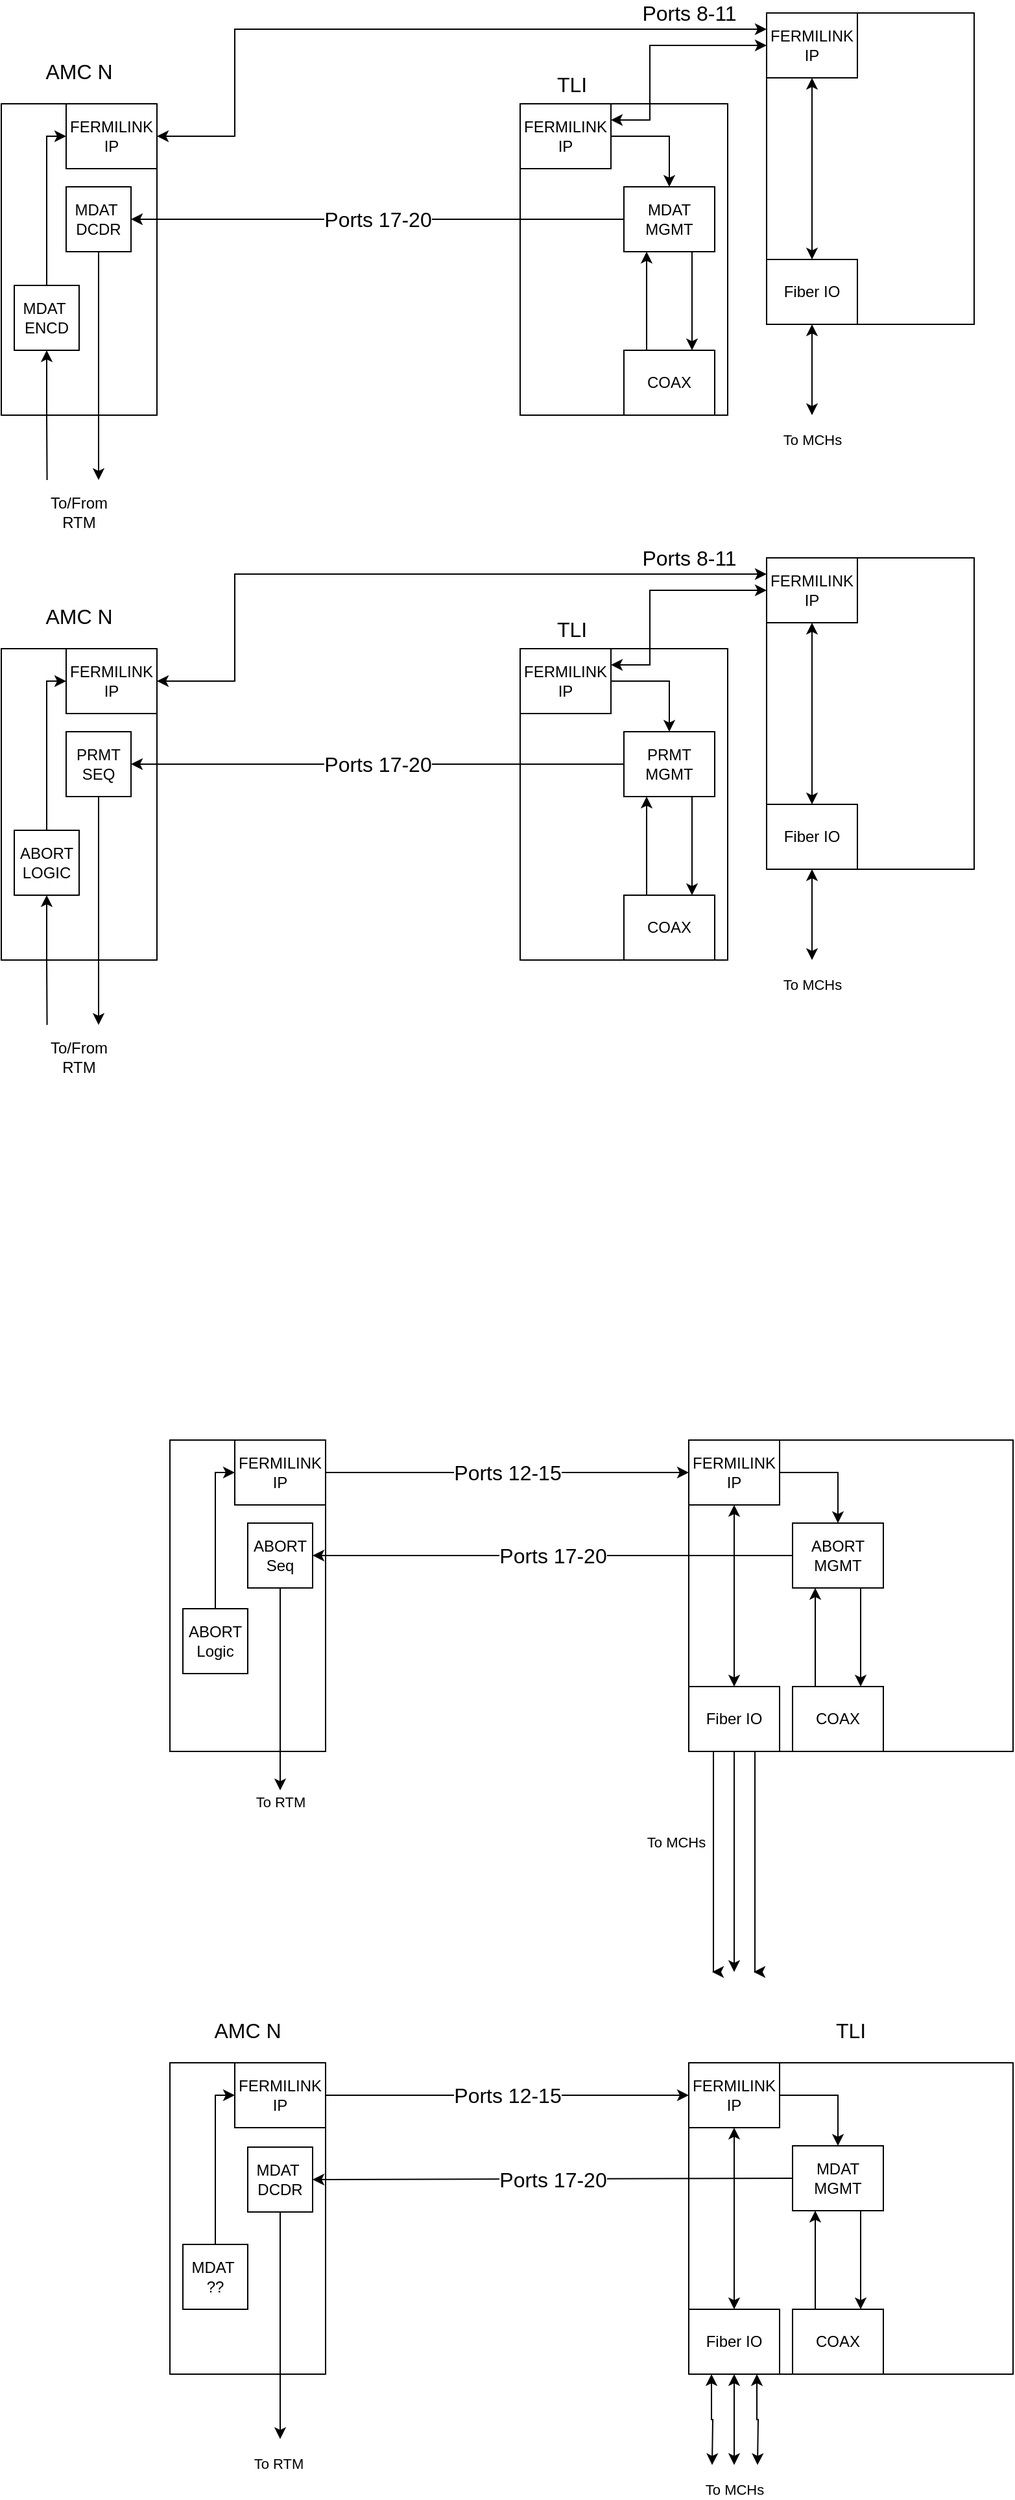 <mxfile version="24.3.0" type="github">
  <diagram name="Page-1" id="oSsnNQ-nRhe0M8qrrfE7">
    <mxGraphModel dx="1728" dy="950" grid="1" gridSize="10" guides="1" tooltips="1" connect="1" arrows="1" fold="1" page="1" pageScale="1" pageWidth="850" pageHeight="1100" math="0" shadow="0">
      <root>
        <mxCell id="0" />
        <mxCell id="1" parent="0" />
        <mxCell id="mtBgp_NIOui3bmMdLLm_-23" value="" style="rounded=0;whiteSpace=wrap;html=1;" vertex="1" parent="1">
          <mxGeometry x="640" y="20" width="160" height="240" as="geometry" />
        </mxCell>
        <mxCell id="NYgW-WvMn-B05hgd34bB-27" value="" style="rounded=0;whiteSpace=wrap;html=1;" parent="1" vertex="1">
          <mxGeometry x="580" y="1600" width="250" height="240" as="geometry" />
        </mxCell>
        <mxCell id="NYgW-WvMn-B05hgd34bB-28" value="" style="rounded=0;whiteSpace=wrap;html=1;" parent="1" vertex="1">
          <mxGeometry x="180" y="1600" width="120" height="240" as="geometry" />
        </mxCell>
        <mxCell id="NYgW-WvMn-B05hgd34bB-32" value="FERMILINK&lt;br&gt;IP" style="rounded=0;whiteSpace=wrap;html=1;" parent="1" vertex="1">
          <mxGeometry x="230" y="1600" width="70" height="50" as="geometry" />
        </mxCell>
        <mxCell id="NYgW-WvMn-B05hgd34bB-33" value="&lt;font style=&quot;font-size: 16px;&quot;&gt;Ports 12-15&lt;/font&gt;" style="endArrow=classic;startArrow=none;html=1;rounded=0;exitX=1;exitY=0.5;exitDx=0;exitDy=0;entryX=0;entryY=0.5;entryDx=0;entryDy=0;startFill=0;" parent="1" source="NYgW-WvMn-B05hgd34bB-32" target="NYgW-WvMn-B05hgd34bB-31" edge="1">
          <mxGeometry width="50" height="50" relative="1" as="geometry">
            <mxPoint x="270" y="1660" as="sourcePoint" />
            <mxPoint x="550" y="1625" as="targetPoint" />
          </mxGeometry>
        </mxCell>
        <mxCell id="NYgW-WvMn-B05hgd34bB-42" value="" style="edgeStyle=orthogonalEdgeStyle;rounded=0;orthogonalLoop=1;jettySize=auto;html=1;" parent="1" source="NYgW-WvMn-B05hgd34bB-31" target="NYgW-WvMn-B05hgd34bB-41" edge="1">
          <mxGeometry relative="1" as="geometry" />
        </mxCell>
        <mxCell id="NYgW-WvMn-B05hgd34bB-31" value="FERMILINK&lt;br&gt;IP" style="rounded=0;whiteSpace=wrap;html=1;" parent="1" vertex="1">
          <mxGeometry x="580" y="1600" width="70" height="50" as="geometry" />
        </mxCell>
        <mxCell id="NYgW-WvMn-B05hgd34bB-35" value="To MCHs" style="edgeStyle=orthogonalEdgeStyle;rounded=0;orthogonalLoop=1;jettySize=auto;html=1;exitX=0.5;exitY=1;exitDx=0;exitDy=0;startArrow=classic;startFill=1;" parent="1" source="NYgW-WvMn-B05hgd34bB-34" edge="1">
          <mxGeometry x="1" y="20" relative="1" as="geometry">
            <mxPoint x="615" y="1910" as="targetPoint" />
            <mxPoint x="-20" y="19" as="offset" />
          </mxGeometry>
        </mxCell>
        <mxCell id="NYgW-WvMn-B05hgd34bB-64" style="edgeStyle=orthogonalEdgeStyle;rounded=0;orthogonalLoop=1;jettySize=auto;html=1;exitX=0.25;exitY=1;exitDx=0;exitDy=0;startArrow=classic;startFill=1;" parent="1" source="NYgW-WvMn-B05hgd34bB-34" edge="1">
          <mxGeometry relative="1" as="geometry">
            <mxPoint x="598" y="1910" as="targetPoint" />
          </mxGeometry>
        </mxCell>
        <mxCell id="NYgW-WvMn-B05hgd34bB-65" style="edgeStyle=orthogonalEdgeStyle;rounded=0;orthogonalLoop=1;jettySize=auto;html=1;exitX=0.75;exitY=1;exitDx=0;exitDy=0;startArrow=classic;startFill=1;" parent="1" source="NYgW-WvMn-B05hgd34bB-34" edge="1">
          <mxGeometry relative="1" as="geometry">
            <mxPoint x="633" y="1910" as="targetPoint" />
          </mxGeometry>
        </mxCell>
        <mxCell id="NYgW-WvMn-B05hgd34bB-73" style="edgeStyle=orthogonalEdgeStyle;rounded=0;orthogonalLoop=1;jettySize=auto;html=1;exitX=0.5;exitY=0;exitDx=0;exitDy=0;entryX=0.5;entryY=1;entryDx=0;entryDy=0;startArrow=classic;startFill=1;" parent="1" source="NYgW-WvMn-B05hgd34bB-34" target="NYgW-WvMn-B05hgd34bB-31" edge="1">
          <mxGeometry relative="1" as="geometry" />
        </mxCell>
        <mxCell id="NYgW-WvMn-B05hgd34bB-34" value="Fiber IO" style="rounded=0;whiteSpace=wrap;html=1;" parent="1" vertex="1">
          <mxGeometry x="580" y="1790" width="70" height="50" as="geometry" />
        </mxCell>
        <mxCell id="NYgW-WvMn-B05hgd34bB-44" style="edgeStyle=orthogonalEdgeStyle;rounded=0;orthogonalLoop=1;jettySize=auto;html=1;exitX=0.25;exitY=0;exitDx=0;exitDy=0;entryX=0.25;entryY=1;entryDx=0;entryDy=0;" parent="1" source="NYgW-WvMn-B05hgd34bB-38" target="NYgW-WvMn-B05hgd34bB-41" edge="1">
          <mxGeometry relative="1" as="geometry" />
        </mxCell>
        <mxCell id="NYgW-WvMn-B05hgd34bB-38" value="COAX" style="rounded=0;whiteSpace=wrap;html=1;" parent="1" vertex="1">
          <mxGeometry x="660" y="1790" width="70" height="50" as="geometry" />
        </mxCell>
        <mxCell id="NYgW-WvMn-B05hgd34bB-39" value="&lt;font style=&quot;font-size: 16px;&quot;&gt;Ports 17-20&lt;/font&gt;" style="endArrow=none;startArrow=classic;html=1;rounded=0;exitX=1;exitY=0.5;exitDx=0;exitDy=0;entryX=0;entryY=0.5;entryDx=0;entryDy=0;endFill=0;" parent="1" source="NYgW-WvMn-B05hgd34bB-40" target="NYgW-WvMn-B05hgd34bB-41" edge="1">
          <mxGeometry width="50" height="50" relative="1" as="geometry">
            <mxPoint x="275" y="1690" as="sourcePoint" />
            <mxPoint x="580" y="1690" as="targetPoint" />
          </mxGeometry>
        </mxCell>
        <mxCell id="NYgW-WvMn-B05hgd34bB-68" value="To RTM&amp;nbsp;" style="edgeStyle=orthogonalEdgeStyle;rounded=0;orthogonalLoop=1;jettySize=auto;html=1;exitX=0.5;exitY=1;exitDx=0;exitDy=0;" parent="1" source="NYgW-WvMn-B05hgd34bB-40" edge="1">
          <mxGeometry x="1" y="20" relative="1" as="geometry">
            <mxPoint x="265" y="1890" as="targetPoint" />
            <mxPoint x="-20" y="19" as="offset" />
          </mxGeometry>
        </mxCell>
        <mxCell id="NYgW-WvMn-B05hgd34bB-40" value="MDAT&amp;nbsp;&lt;br&gt;DCDR" style="rounded=0;whiteSpace=wrap;html=1;" parent="1" vertex="1">
          <mxGeometry x="240" y="1665" width="50" height="50" as="geometry" />
        </mxCell>
        <mxCell id="NYgW-WvMn-B05hgd34bB-45" style="edgeStyle=orthogonalEdgeStyle;rounded=0;orthogonalLoop=1;jettySize=auto;html=1;exitX=0.75;exitY=1;exitDx=0;exitDy=0;entryX=0.75;entryY=0;entryDx=0;entryDy=0;" parent="1" source="NYgW-WvMn-B05hgd34bB-41" target="NYgW-WvMn-B05hgd34bB-38" edge="1">
          <mxGeometry relative="1" as="geometry" />
        </mxCell>
        <mxCell id="NYgW-WvMn-B05hgd34bB-41" value="MDAT&lt;br&gt;MGMT" style="rounded=0;whiteSpace=wrap;html=1;" parent="1" vertex="1">
          <mxGeometry x="660" y="1664" width="70" height="50" as="geometry" />
        </mxCell>
        <mxCell id="NYgW-WvMn-B05hgd34bB-46" value="" style="rounded=0;whiteSpace=wrap;html=1;" parent="1" vertex="1">
          <mxGeometry x="580" y="1120" width="250" height="240" as="geometry" />
        </mxCell>
        <mxCell id="NYgW-WvMn-B05hgd34bB-47" value="" style="rounded=0;whiteSpace=wrap;html=1;" parent="1" vertex="1">
          <mxGeometry x="180" y="1120" width="120" height="240" as="geometry" />
        </mxCell>
        <mxCell id="NYgW-WvMn-B05hgd34bB-48" value="FERMILINK&lt;br&gt;IP" style="rounded=0;whiteSpace=wrap;html=1;" parent="1" vertex="1">
          <mxGeometry x="230" y="1120" width="70" height="50" as="geometry" />
        </mxCell>
        <mxCell id="NYgW-WvMn-B05hgd34bB-49" value="&lt;font style=&quot;font-size: 16px;&quot;&gt;Ports 12-15&lt;/font&gt;" style="endArrow=classic;startArrow=none;html=1;rounded=0;exitX=1;exitY=0.5;exitDx=0;exitDy=0;entryX=0;entryY=0.5;entryDx=0;entryDy=0;startFill=0;" parent="1" source="NYgW-WvMn-B05hgd34bB-48" target="NYgW-WvMn-B05hgd34bB-51" edge="1">
          <mxGeometry width="50" height="50" relative="1" as="geometry">
            <mxPoint x="270" y="1180" as="sourcePoint" />
            <mxPoint x="550" y="1145" as="targetPoint" />
          </mxGeometry>
        </mxCell>
        <mxCell id="NYgW-WvMn-B05hgd34bB-50" value="" style="edgeStyle=orthogonalEdgeStyle;rounded=0;orthogonalLoop=1;jettySize=auto;html=1;" parent="1" source="NYgW-WvMn-B05hgd34bB-51" target="NYgW-WvMn-B05hgd34bB-61" edge="1">
          <mxGeometry relative="1" as="geometry" />
        </mxCell>
        <mxCell id="NYgW-WvMn-B05hgd34bB-51" value="FERMILINK&lt;br&gt;IP" style="rounded=0;whiteSpace=wrap;html=1;" parent="1" vertex="1">
          <mxGeometry x="580" y="1120" width="70" height="50" as="geometry" />
        </mxCell>
        <mxCell id="NYgW-WvMn-B05hgd34bB-52" value="To MCHs" style="edgeStyle=orthogonalEdgeStyle;rounded=0;orthogonalLoop=1;jettySize=auto;html=1;exitX=0.5;exitY=1;exitDx=0;exitDy=0;" parent="1" source="NYgW-WvMn-B05hgd34bB-55" edge="1">
          <mxGeometry x="-0.179" y="-45" relative="1" as="geometry">
            <mxPoint x="615" y="1530" as="targetPoint" />
            <mxPoint as="offset" />
          </mxGeometry>
        </mxCell>
        <mxCell id="NYgW-WvMn-B05hgd34bB-53" style="edgeStyle=orthogonalEdgeStyle;rounded=0;orthogonalLoop=1;jettySize=auto;html=1;exitX=0.75;exitY=1;exitDx=0;exitDy=0;" parent="1" source="NYgW-WvMn-B05hgd34bB-55" edge="1">
          <mxGeometry relative="1" as="geometry">
            <mxPoint x="630" y="1530" as="targetPoint" />
            <Array as="points">
              <mxPoint x="631" y="1360" />
            </Array>
          </mxGeometry>
        </mxCell>
        <mxCell id="NYgW-WvMn-B05hgd34bB-54" style="edgeStyle=orthogonalEdgeStyle;rounded=0;orthogonalLoop=1;jettySize=auto;html=1;exitX=0.25;exitY=1;exitDx=0;exitDy=0;" parent="1" source="NYgW-WvMn-B05hgd34bB-55" edge="1">
          <mxGeometry relative="1" as="geometry">
            <mxPoint x="598" y="1530" as="targetPoint" />
            <Array as="points">
              <mxPoint x="599" y="1360" />
            </Array>
          </mxGeometry>
        </mxCell>
        <mxCell id="NYgW-WvMn-B05hgd34bB-72" style="edgeStyle=orthogonalEdgeStyle;rounded=0;orthogonalLoop=1;jettySize=auto;html=1;exitX=0.5;exitY=0;exitDx=0;exitDy=0;entryX=0.5;entryY=1;entryDx=0;entryDy=0;startArrow=classic;startFill=1;" parent="1" source="NYgW-WvMn-B05hgd34bB-55" target="NYgW-WvMn-B05hgd34bB-51" edge="1">
          <mxGeometry relative="1" as="geometry" />
        </mxCell>
        <mxCell id="NYgW-WvMn-B05hgd34bB-55" value="Fiber IO" style="rounded=0;whiteSpace=wrap;html=1;" parent="1" vertex="1">
          <mxGeometry x="580" y="1310" width="70" height="50" as="geometry" />
        </mxCell>
        <mxCell id="NYgW-WvMn-B05hgd34bB-56" style="edgeStyle=orthogonalEdgeStyle;rounded=0;orthogonalLoop=1;jettySize=auto;html=1;exitX=0.25;exitY=0;exitDx=0;exitDy=0;entryX=0.25;entryY=1;entryDx=0;entryDy=0;" parent="1" source="NYgW-WvMn-B05hgd34bB-57" target="NYgW-WvMn-B05hgd34bB-61" edge="1">
          <mxGeometry relative="1" as="geometry" />
        </mxCell>
        <mxCell id="NYgW-WvMn-B05hgd34bB-57" value="COAX" style="rounded=0;whiteSpace=wrap;html=1;" parent="1" vertex="1">
          <mxGeometry x="660" y="1310" width="70" height="50" as="geometry" />
        </mxCell>
        <mxCell id="NYgW-WvMn-B05hgd34bB-58" value="&lt;font style=&quot;font-size: 16px;&quot;&gt;Ports 17-20&lt;/font&gt;" style="endArrow=none;startArrow=classic;html=1;rounded=0;exitX=1;exitY=0.5;exitDx=0;exitDy=0;entryX=0;entryY=0.5;entryDx=0;entryDy=0;endFill=0;" parent="1" source="NYgW-WvMn-B05hgd34bB-59" target="NYgW-WvMn-B05hgd34bB-61" edge="1">
          <mxGeometry width="50" height="50" relative="1" as="geometry">
            <mxPoint x="275" y="1210" as="sourcePoint" />
            <mxPoint x="580" y="1210" as="targetPoint" />
          </mxGeometry>
        </mxCell>
        <mxCell id="NYgW-WvMn-B05hgd34bB-71" value="To RTM" style="edgeStyle=orthogonalEdgeStyle;rounded=0;orthogonalLoop=1;jettySize=auto;html=1;exitX=0.5;exitY=1;exitDx=0;exitDy=0;" parent="1" source="NYgW-WvMn-B05hgd34bB-59" edge="1">
          <mxGeometry x="1" y="10" relative="1" as="geometry">
            <mxPoint x="265" y="1390" as="targetPoint" />
            <mxPoint x="-10" y="9" as="offset" />
          </mxGeometry>
        </mxCell>
        <mxCell id="NYgW-WvMn-B05hgd34bB-59" value="ABORT&lt;br&gt;Seq" style="rounded=0;whiteSpace=wrap;html=1;" parent="1" vertex="1">
          <mxGeometry x="240" y="1184" width="50" height="50" as="geometry" />
        </mxCell>
        <mxCell id="NYgW-WvMn-B05hgd34bB-60" style="edgeStyle=orthogonalEdgeStyle;rounded=0;orthogonalLoop=1;jettySize=auto;html=1;exitX=0.75;exitY=1;exitDx=0;exitDy=0;entryX=0.75;entryY=0;entryDx=0;entryDy=0;" parent="1" source="NYgW-WvMn-B05hgd34bB-61" target="NYgW-WvMn-B05hgd34bB-57" edge="1">
          <mxGeometry relative="1" as="geometry" />
        </mxCell>
        <mxCell id="NYgW-WvMn-B05hgd34bB-61" value="ABORT&lt;br&gt;MGMT" style="rounded=0;whiteSpace=wrap;html=1;" parent="1" vertex="1">
          <mxGeometry x="660" y="1184" width="70" height="50" as="geometry" />
        </mxCell>
        <mxCell id="NYgW-WvMn-B05hgd34bB-62" value="&lt;font style=&quot;font-size: 16px;&quot;&gt;AMC N&lt;/font&gt;" style="text;html=1;align=center;verticalAlign=middle;whiteSpace=wrap;rounded=0;" parent="1" vertex="1">
          <mxGeometry x="210" y="1560" width="60" height="30" as="geometry" />
        </mxCell>
        <mxCell id="NYgW-WvMn-B05hgd34bB-63" value="&lt;font style=&quot;font-size: 16px;&quot;&gt;TLI&lt;/font&gt;" style="text;html=1;align=center;verticalAlign=middle;whiteSpace=wrap;rounded=0;" parent="1" vertex="1">
          <mxGeometry x="675" y="1560" width="60" height="30" as="geometry" />
        </mxCell>
        <mxCell id="NYgW-WvMn-B05hgd34bB-67" style="edgeStyle=orthogonalEdgeStyle;rounded=0;orthogonalLoop=1;jettySize=auto;html=1;exitX=0.5;exitY=0;exitDx=0;exitDy=0;entryX=0;entryY=0.5;entryDx=0;entryDy=0;" parent="1" source="NYgW-WvMn-B05hgd34bB-66" target="NYgW-WvMn-B05hgd34bB-32" edge="1">
          <mxGeometry relative="1" as="geometry">
            <Array as="points">
              <mxPoint x="215" y="1625" />
            </Array>
          </mxGeometry>
        </mxCell>
        <mxCell id="NYgW-WvMn-B05hgd34bB-66" value="MDAT&amp;nbsp;&lt;br&gt;??" style="rounded=0;whiteSpace=wrap;html=1;" parent="1" vertex="1">
          <mxGeometry x="190" y="1740" width="50" height="50" as="geometry" />
        </mxCell>
        <mxCell id="NYgW-WvMn-B05hgd34bB-70" style="edgeStyle=orthogonalEdgeStyle;rounded=0;orthogonalLoop=1;jettySize=auto;html=1;exitX=0.5;exitY=0;exitDx=0;exitDy=0;entryX=0;entryY=0.5;entryDx=0;entryDy=0;" parent="1" source="NYgW-WvMn-B05hgd34bB-69" target="NYgW-WvMn-B05hgd34bB-48" edge="1">
          <mxGeometry relative="1" as="geometry">
            <Array as="points">
              <mxPoint x="215" y="1145" />
            </Array>
          </mxGeometry>
        </mxCell>
        <mxCell id="NYgW-WvMn-B05hgd34bB-69" value="ABORT&lt;br&gt;Logic" style="rounded=0;whiteSpace=wrap;html=1;" parent="1" vertex="1">
          <mxGeometry x="190" y="1250" width="50" height="50" as="geometry" />
        </mxCell>
        <mxCell id="mtBgp_NIOui3bmMdLLm_-1" value="" style="rounded=0;whiteSpace=wrap;html=1;" vertex="1" parent="1">
          <mxGeometry x="450" y="90" width="160" height="240" as="geometry" />
        </mxCell>
        <mxCell id="mtBgp_NIOui3bmMdLLm_-2" value="" style="rounded=0;whiteSpace=wrap;html=1;" vertex="1" parent="1">
          <mxGeometry x="50" y="90" width="120" height="240" as="geometry" />
        </mxCell>
        <mxCell id="mtBgp_NIOui3bmMdLLm_-27" style="edgeStyle=orthogonalEdgeStyle;rounded=0;orthogonalLoop=1;jettySize=auto;html=1;exitX=1;exitY=0.5;exitDx=0;exitDy=0;entryX=0;entryY=0.25;entryDx=0;entryDy=0;startArrow=classic;startFill=1;" edge="1" parent="1" source="mtBgp_NIOui3bmMdLLm_-3" target="mtBgp_NIOui3bmMdLLm_-25">
          <mxGeometry relative="1" as="geometry">
            <Array as="points">
              <mxPoint x="230" y="115" />
              <mxPoint x="230" y="33" />
            </Array>
          </mxGeometry>
        </mxCell>
        <mxCell id="mtBgp_NIOui3bmMdLLm_-3" value="FERMILINK&lt;br&gt;IP" style="rounded=0;whiteSpace=wrap;html=1;" vertex="1" parent="1">
          <mxGeometry x="100" y="90" width="70" height="50" as="geometry" />
        </mxCell>
        <mxCell id="mtBgp_NIOui3bmMdLLm_-5" value="" style="edgeStyle=orthogonalEdgeStyle;rounded=0;orthogonalLoop=1;jettySize=auto;html=1;" edge="1" parent="1" source="mtBgp_NIOui3bmMdLLm_-6" target="mtBgp_NIOui3bmMdLLm_-18">
          <mxGeometry relative="1" as="geometry" />
        </mxCell>
        <mxCell id="mtBgp_NIOui3bmMdLLm_-28" value="&lt;font style=&quot;font-size: 16px;&quot;&gt;Ports 8-11&lt;/font&gt;" style="edgeStyle=orthogonalEdgeStyle;rounded=0;orthogonalLoop=1;jettySize=auto;html=1;exitX=1;exitY=0.25;exitDx=0;exitDy=0;entryX=0;entryY=0.5;entryDx=0;entryDy=0;startArrow=classic;startFill=1;" edge="1" parent="1" source="mtBgp_NIOui3bmMdLLm_-6" target="mtBgp_NIOui3bmMdLLm_-25">
          <mxGeometry x="0.324" y="25" relative="1" as="geometry">
            <Array as="points">
              <mxPoint x="550" y="103" />
              <mxPoint x="550" y="45" />
            </Array>
            <mxPoint as="offset" />
          </mxGeometry>
        </mxCell>
        <mxCell id="mtBgp_NIOui3bmMdLLm_-6" value="FERMILINK&lt;br&gt;IP" style="rounded=0;whiteSpace=wrap;html=1;" vertex="1" parent="1">
          <mxGeometry x="450" y="90" width="70" height="50" as="geometry" />
        </mxCell>
        <mxCell id="mtBgp_NIOui3bmMdLLm_-7" value="To MCHs" style="edgeStyle=orthogonalEdgeStyle;rounded=0;orthogonalLoop=1;jettySize=auto;html=1;exitX=0.5;exitY=1;exitDx=0;exitDy=0;startArrow=classic;startFill=1;" edge="1" parent="1" source="mtBgp_NIOui3bmMdLLm_-11">
          <mxGeometry x="1" y="20" relative="1" as="geometry">
            <mxPoint x="675" y="330" as="targetPoint" />
            <mxPoint x="-20" y="19" as="offset" />
          </mxGeometry>
        </mxCell>
        <mxCell id="mtBgp_NIOui3bmMdLLm_-11" value="Fiber IO" style="rounded=0;whiteSpace=wrap;html=1;" vertex="1" parent="1">
          <mxGeometry x="640" y="210" width="70" height="50" as="geometry" />
        </mxCell>
        <mxCell id="mtBgp_NIOui3bmMdLLm_-12" style="edgeStyle=orthogonalEdgeStyle;rounded=0;orthogonalLoop=1;jettySize=auto;html=1;exitX=0.25;exitY=0;exitDx=0;exitDy=0;entryX=0.25;entryY=1;entryDx=0;entryDy=0;" edge="1" parent="1" source="mtBgp_NIOui3bmMdLLm_-13" target="mtBgp_NIOui3bmMdLLm_-18">
          <mxGeometry relative="1" as="geometry" />
        </mxCell>
        <mxCell id="mtBgp_NIOui3bmMdLLm_-13" value="COAX" style="rounded=0;whiteSpace=wrap;html=1;" vertex="1" parent="1">
          <mxGeometry x="530" y="280" width="70" height="50" as="geometry" />
        </mxCell>
        <mxCell id="mtBgp_NIOui3bmMdLLm_-14" value="&lt;font style=&quot;font-size: 16px;&quot;&gt;Ports 17-20&lt;/font&gt;" style="endArrow=none;startArrow=classic;html=1;rounded=0;exitX=1;exitY=0.5;exitDx=0;exitDy=0;entryX=0;entryY=0.5;entryDx=0;entryDy=0;endFill=0;" edge="1" parent="1" source="mtBgp_NIOui3bmMdLLm_-16" target="mtBgp_NIOui3bmMdLLm_-18">
          <mxGeometry width="50" height="50" relative="1" as="geometry">
            <mxPoint x="145" y="180" as="sourcePoint" />
            <mxPoint x="450" y="180" as="targetPoint" />
          </mxGeometry>
        </mxCell>
        <mxCell id="mtBgp_NIOui3bmMdLLm_-15" value="" style="edgeStyle=orthogonalEdgeStyle;rounded=0;orthogonalLoop=1;jettySize=auto;html=1;exitX=0.5;exitY=1;exitDx=0;exitDy=0;" edge="1" parent="1" source="mtBgp_NIOui3bmMdLLm_-16">
          <mxGeometry x="1" y="-32" relative="1" as="geometry">
            <mxPoint x="125" y="380" as="targetPoint" />
            <mxPoint x="7" y="20" as="offset" />
            <Array as="points">
              <mxPoint x="125" y="380" />
            </Array>
          </mxGeometry>
        </mxCell>
        <mxCell id="mtBgp_NIOui3bmMdLLm_-16" value="MDAT&amp;nbsp;&lt;br&gt;DCDR" style="rounded=0;whiteSpace=wrap;html=1;" vertex="1" parent="1">
          <mxGeometry x="100" y="154" width="50" height="50" as="geometry" />
        </mxCell>
        <mxCell id="mtBgp_NIOui3bmMdLLm_-17" style="edgeStyle=orthogonalEdgeStyle;rounded=0;orthogonalLoop=1;jettySize=auto;html=1;exitX=0.75;exitY=1;exitDx=0;exitDy=0;entryX=0.75;entryY=0;entryDx=0;entryDy=0;" edge="1" parent="1" source="mtBgp_NIOui3bmMdLLm_-18" target="mtBgp_NIOui3bmMdLLm_-13">
          <mxGeometry relative="1" as="geometry" />
        </mxCell>
        <mxCell id="mtBgp_NIOui3bmMdLLm_-18" value="MDAT&lt;br&gt;MGMT" style="rounded=0;whiteSpace=wrap;html=1;" vertex="1" parent="1">
          <mxGeometry x="530" y="154" width="70" height="50" as="geometry" />
        </mxCell>
        <mxCell id="mtBgp_NIOui3bmMdLLm_-19" value="&lt;font style=&quot;font-size: 16px;&quot;&gt;AMC N&lt;/font&gt;" style="text;html=1;align=center;verticalAlign=middle;whiteSpace=wrap;rounded=0;" vertex="1" parent="1">
          <mxGeometry x="80" y="50" width="60" height="30" as="geometry" />
        </mxCell>
        <mxCell id="mtBgp_NIOui3bmMdLLm_-20" value="&lt;font style=&quot;font-size: 16px;&quot;&gt;TLI&lt;/font&gt;" style="text;html=1;align=center;verticalAlign=middle;whiteSpace=wrap;rounded=0;" vertex="1" parent="1">
          <mxGeometry x="460" y="60" width="60" height="30" as="geometry" />
        </mxCell>
        <mxCell id="mtBgp_NIOui3bmMdLLm_-21" style="edgeStyle=orthogonalEdgeStyle;rounded=0;orthogonalLoop=1;jettySize=auto;html=1;exitX=0.5;exitY=0;exitDx=0;exitDy=0;entryX=0;entryY=0.5;entryDx=0;entryDy=0;" edge="1" parent="1" source="mtBgp_NIOui3bmMdLLm_-22" target="mtBgp_NIOui3bmMdLLm_-3">
          <mxGeometry relative="1" as="geometry">
            <Array as="points">
              <mxPoint x="85" y="115" />
            </Array>
          </mxGeometry>
        </mxCell>
        <mxCell id="mtBgp_NIOui3bmMdLLm_-30" style="edgeStyle=orthogonalEdgeStyle;rounded=0;orthogonalLoop=1;jettySize=auto;html=1;exitX=0.5;exitY=1;exitDx=0;exitDy=0;startArrow=classic;startFill=1;endArrow=none;endFill=0;" edge="1" parent="1" source="mtBgp_NIOui3bmMdLLm_-22">
          <mxGeometry relative="1" as="geometry">
            <mxPoint x="85.286" y="380" as="targetPoint" />
          </mxGeometry>
        </mxCell>
        <mxCell id="mtBgp_NIOui3bmMdLLm_-22" value="MDAT&amp;nbsp;&lt;br&gt;ENCD" style="rounded=0;whiteSpace=wrap;html=1;" vertex="1" parent="1">
          <mxGeometry x="60" y="230" width="50" height="50" as="geometry" />
        </mxCell>
        <mxCell id="mtBgp_NIOui3bmMdLLm_-29" style="edgeStyle=orthogonalEdgeStyle;rounded=0;orthogonalLoop=1;jettySize=auto;html=1;exitX=0.5;exitY=1;exitDx=0;exitDy=0;entryX=0.5;entryY=0;entryDx=0;entryDy=0;startArrow=classic;startFill=1;" edge="1" parent="1" source="mtBgp_NIOui3bmMdLLm_-25" target="mtBgp_NIOui3bmMdLLm_-11">
          <mxGeometry relative="1" as="geometry" />
        </mxCell>
        <mxCell id="mtBgp_NIOui3bmMdLLm_-25" value="FERMILINK&lt;br&gt;IP" style="rounded=0;whiteSpace=wrap;html=1;" vertex="1" parent="1">
          <mxGeometry x="640" y="20" width="70" height="50" as="geometry" />
        </mxCell>
        <mxCell id="mtBgp_NIOui3bmMdLLm_-31" value="To/From&lt;br&gt;RTM" style="text;html=1;align=center;verticalAlign=middle;whiteSpace=wrap;rounded=0;" vertex="1" parent="1">
          <mxGeometry x="80" y="390" width="60" height="30" as="geometry" />
        </mxCell>
        <mxCell id="mtBgp_NIOui3bmMdLLm_-52" value="" style="rounded=0;whiteSpace=wrap;html=1;" vertex="1" parent="1">
          <mxGeometry x="640" y="440" width="160" height="240" as="geometry" />
        </mxCell>
        <mxCell id="mtBgp_NIOui3bmMdLLm_-53" value="" style="rounded=0;whiteSpace=wrap;html=1;" vertex="1" parent="1">
          <mxGeometry x="450" y="510" width="160" height="240" as="geometry" />
        </mxCell>
        <mxCell id="mtBgp_NIOui3bmMdLLm_-54" value="" style="rounded=0;whiteSpace=wrap;html=1;" vertex="1" parent="1">
          <mxGeometry x="50" y="510" width="120" height="240" as="geometry" />
        </mxCell>
        <mxCell id="mtBgp_NIOui3bmMdLLm_-55" style="edgeStyle=orthogonalEdgeStyle;rounded=0;orthogonalLoop=1;jettySize=auto;html=1;exitX=1;exitY=0.5;exitDx=0;exitDy=0;entryX=0;entryY=0.25;entryDx=0;entryDy=0;startArrow=classic;startFill=1;" edge="1" parent="1" source="mtBgp_NIOui3bmMdLLm_-56" target="mtBgp_NIOui3bmMdLLm_-75">
          <mxGeometry relative="1" as="geometry">
            <Array as="points">
              <mxPoint x="230" y="535" />
              <mxPoint x="230" y="453" />
            </Array>
          </mxGeometry>
        </mxCell>
        <mxCell id="mtBgp_NIOui3bmMdLLm_-56" value="FERMILINK&lt;br&gt;IP" style="rounded=0;whiteSpace=wrap;html=1;" vertex="1" parent="1">
          <mxGeometry x="100" y="510" width="70" height="50" as="geometry" />
        </mxCell>
        <mxCell id="mtBgp_NIOui3bmMdLLm_-57" value="" style="edgeStyle=orthogonalEdgeStyle;rounded=0;orthogonalLoop=1;jettySize=auto;html=1;" edge="1" parent="1" source="mtBgp_NIOui3bmMdLLm_-59" target="mtBgp_NIOui3bmMdLLm_-68">
          <mxGeometry relative="1" as="geometry" />
        </mxCell>
        <mxCell id="mtBgp_NIOui3bmMdLLm_-58" value="&lt;font style=&quot;font-size: 16px;&quot;&gt;Ports 8-11&lt;/font&gt;" style="edgeStyle=orthogonalEdgeStyle;rounded=0;orthogonalLoop=1;jettySize=auto;html=1;exitX=1;exitY=0.25;exitDx=0;exitDy=0;entryX=0;entryY=0.5;entryDx=0;entryDy=0;startArrow=classic;startFill=1;" edge="1" parent="1" source="mtBgp_NIOui3bmMdLLm_-59" target="mtBgp_NIOui3bmMdLLm_-75">
          <mxGeometry x="0.324" y="25" relative="1" as="geometry">
            <Array as="points">
              <mxPoint x="550" y="523" />
              <mxPoint x="550" y="465" />
            </Array>
            <mxPoint as="offset" />
          </mxGeometry>
        </mxCell>
        <mxCell id="mtBgp_NIOui3bmMdLLm_-59" value="FERMILINK&lt;br&gt;IP" style="rounded=0;whiteSpace=wrap;html=1;" vertex="1" parent="1">
          <mxGeometry x="450" y="510" width="70" height="50" as="geometry" />
        </mxCell>
        <mxCell id="mtBgp_NIOui3bmMdLLm_-60" value="To MCHs" style="edgeStyle=orthogonalEdgeStyle;rounded=0;orthogonalLoop=1;jettySize=auto;html=1;exitX=0.5;exitY=1;exitDx=0;exitDy=0;startArrow=classic;startFill=1;" edge="1" parent="1" source="mtBgp_NIOui3bmMdLLm_-61">
          <mxGeometry x="1" y="20" relative="1" as="geometry">
            <mxPoint x="675" y="750" as="targetPoint" />
            <mxPoint x="-20" y="19" as="offset" />
          </mxGeometry>
        </mxCell>
        <mxCell id="mtBgp_NIOui3bmMdLLm_-61" value="Fiber IO" style="rounded=0;whiteSpace=wrap;html=1;" vertex="1" parent="1">
          <mxGeometry x="640" y="630" width="70" height="50" as="geometry" />
        </mxCell>
        <mxCell id="mtBgp_NIOui3bmMdLLm_-62" style="edgeStyle=orthogonalEdgeStyle;rounded=0;orthogonalLoop=1;jettySize=auto;html=1;exitX=0.25;exitY=0;exitDx=0;exitDy=0;entryX=0.25;entryY=1;entryDx=0;entryDy=0;" edge="1" parent="1" source="mtBgp_NIOui3bmMdLLm_-63" target="mtBgp_NIOui3bmMdLLm_-68">
          <mxGeometry relative="1" as="geometry" />
        </mxCell>
        <mxCell id="mtBgp_NIOui3bmMdLLm_-63" value="COAX" style="rounded=0;whiteSpace=wrap;html=1;" vertex="1" parent="1">
          <mxGeometry x="530" y="700" width="70" height="50" as="geometry" />
        </mxCell>
        <mxCell id="mtBgp_NIOui3bmMdLLm_-64" value="&lt;font style=&quot;font-size: 16px;&quot;&gt;Ports 17-20&lt;/font&gt;" style="endArrow=none;startArrow=classic;html=1;rounded=0;exitX=1;exitY=0.5;exitDx=0;exitDy=0;entryX=0;entryY=0.5;entryDx=0;entryDy=0;endFill=0;" edge="1" parent="1" source="mtBgp_NIOui3bmMdLLm_-66" target="mtBgp_NIOui3bmMdLLm_-68">
          <mxGeometry width="50" height="50" relative="1" as="geometry">
            <mxPoint x="145" y="600" as="sourcePoint" />
            <mxPoint x="450" y="600" as="targetPoint" />
          </mxGeometry>
        </mxCell>
        <mxCell id="mtBgp_NIOui3bmMdLLm_-65" value="" style="edgeStyle=orthogonalEdgeStyle;rounded=0;orthogonalLoop=1;jettySize=auto;html=1;exitX=0.5;exitY=1;exitDx=0;exitDy=0;" edge="1" parent="1" source="mtBgp_NIOui3bmMdLLm_-66">
          <mxGeometry x="1" y="-32" relative="1" as="geometry">
            <mxPoint x="125" y="800" as="targetPoint" />
            <mxPoint x="7" y="20" as="offset" />
            <Array as="points">
              <mxPoint x="125" y="800" />
            </Array>
          </mxGeometry>
        </mxCell>
        <mxCell id="mtBgp_NIOui3bmMdLLm_-66" value="PRMT&lt;br&gt;SEQ" style="rounded=0;whiteSpace=wrap;html=1;" vertex="1" parent="1">
          <mxGeometry x="100" y="574" width="50" height="50" as="geometry" />
        </mxCell>
        <mxCell id="mtBgp_NIOui3bmMdLLm_-67" style="edgeStyle=orthogonalEdgeStyle;rounded=0;orthogonalLoop=1;jettySize=auto;html=1;exitX=0.75;exitY=1;exitDx=0;exitDy=0;entryX=0.75;entryY=0;entryDx=0;entryDy=0;" edge="1" parent="1" source="mtBgp_NIOui3bmMdLLm_-68" target="mtBgp_NIOui3bmMdLLm_-63">
          <mxGeometry relative="1" as="geometry" />
        </mxCell>
        <mxCell id="mtBgp_NIOui3bmMdLLm_-68" value="PRMT&lt;br&gt;MGMT" style="rounded=0;whiteSpace=wrap;html=1;" vertex="1" parent="1">
          <mxGeometry x="530" y="574" width="70" height="50" as="geometry" />
        </mxCell>
        <mxCell id="mtBgp_NIOui3bmMdLLm_-69" value="&lt;font style=&quot;font-size: 16px;&quot;&gt;AMC N&lt;/font&gt;" style="text;html=1;align=center;verticalAlign=middle;whiteSpace=wrap;rounded=0;" vertex="1" parent="1">
          <mxGeometry x="80" y="470" width="60" height="30" as="geometry" />
        </mxCell>
        <mxCell id="mtBgp_NIOui3bmMdLLm_-70" value="&lt;font style=&quot;font-size: 16px;&quot;&gt;TLI&lt;/font&gt;" style="text;html=1;align=center;verticalAlign=middle;whiteSpace=wrap;rounded=0;" vertex="1" parent="1">
          <mxGeometry x="460" y="480" width="60" height="30" as="geometry" />
        </mxCell>
        <mxCell id="mtBgp_NIOui3bmMdLLm_-71" style="edgeStyle=orthogonalEdgeStyle;rounded=0;orthogonalLoop=1;jettySize=auto;html=1;exitX=0.5;exitY=0;exitDx=0;exitDy=0;entryX=0;entryY=0.5;entryDx=0;entryDy=0;" edge="1" parent="1" source="mtBgp_NIOui3bmMdLLm_-73" target="mtBgp_NIOui3bmMdLLm_-56">
          <mxGeometry relative="1" as="geometry">
            <Array as="points">
              <mxPoint x="85" y="535" />
            </Array>
          </mxGeometry>
        </mxCell>
        <mxCell id="mtBgp_NIOui3bmMdLLm_-72" style="edgeStyle=orthogonalEdgeStyle;rounded=0;orthogonalLoop=1;jettySize=auto;html=1;exitX=0.5;exitY=1;exitDx=0;exitDy=0;startArrow=classic;startFill=1;endArrow=none;endFill=0;" edge="1" parent="1" source="mtBgp_NIOui3bmMdLLm_-73">
          <mxGeometry relative="1" as="geometry">
            <mxPoint x="85.286" y="800" as="targetPoint" />
          </mxGeometry>
        </mxCell>
        <mxCell id="mtBgp_NIOui3bmMdLLm_-73" value="ABORT&lt;br&gt;LOGIC" style="rounded=0;whiteSpace=wrap;html=1;" vertex="1" parent="1">
          <mxGeometry x="60" y="650" width="50" height="50" as="geometry" />
        </mxCell>
        <mxCell id="mtBgp_NIOui3bmMdLLm_-74" style="edgeStyle=orthogonalEdgeStyle;rounded=0;orthogonalLoop=1;jettySize=auto;html=1;exitX=0.5;exitY=1;exitDx=0;exitDy=0;entryX=0.5;entryY=0;entryDx=0;entryDy=0;startArrow=classic;startFill=1;" edge="1" parent="1" source="mtBgp_NIOui3bmMdLLm_-75" target="mtBgp_NIOui3bmMdLLm_-61">
          <mxGeometry relative="1" as="geometry" />
        </mxCell>
        <mxCell id="mtBgp_NIOui3bmMdLLm_-75" value="FERMILINK&lt;br&gt;IP" style="rounded=0;whiteSpace=wrap;html=1;" vertex="1" parent="1">
          <mxGeometry x="640" y="440" width="70" height="50" as="geometry" />
        </mxCell>
        <mxCell id="mtBgp_NIOui3bmMdLLm_-76" value="To/From&lt;br&gt;RTM" style="text;html=1;align=center;verticalAlign=middle;whiteSpace=wrap;rounded=0;" vertex="1" parent="1">
          <mxGeometry x="80" y="810" width="60" height="30" as="geometry" />
        </mxCell>
      </root>
    </mxGraphModel>
  </diagram>
</mxfile>
